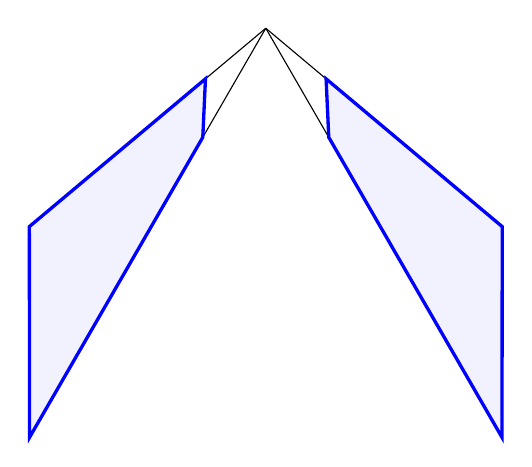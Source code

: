 ﻿\begin{tikzpicture}[scale=1]

\draw (0,0) -- (-120:6);
\draw (0,0) -- (-60:6);
\draw (0,0) -- (-140:3);
\draw (0,0) -- (-40:3);

\draw[blue, fill=blue!5, very thick] (-120:6) -- (-140:3.92) -- (-140:1) -- (-120:1.6) -- cycle;
\draw[blue, fill=blue!5, very thick] (-60:6) -- (-40:3.92) -- (-40:1) -- (-60:1.6) -- cycle;

\end{tikzpicture}
